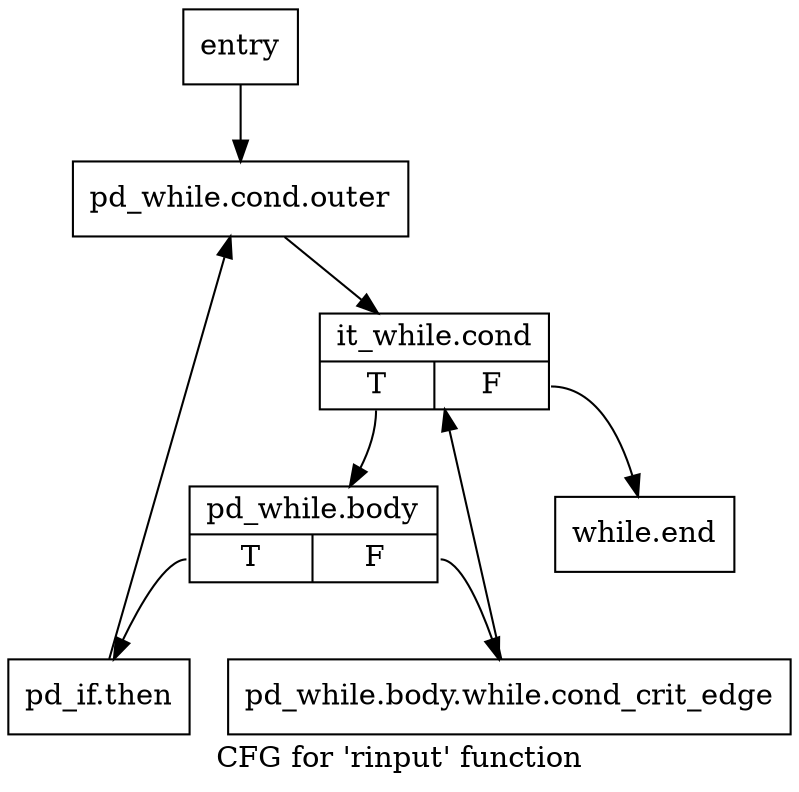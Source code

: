 digraph "CFG for 'rinput' function" {
	label="CFG for 'rinput' function";

	Node0xf57d80 [shape=record,label="{entry}"];
	Node0xf57d80 -> Node0xf60b90;
	Node0xf60b90 [shape=record,label="{pd_while.cond.outer}"];
	Node0xf60b90 -> Node0xf60be0;
	Node0xf60be0 [shape=record,label="{it_while.cond|{<s0>T|<s1>F}}"];
	Node0xf60be0:s0 -> Node0xf60c30;
	Node0xf60be0:s1 -> Node0xf60d20;
	Node0xf60c30 [shape=record,label="{pd_while.body|{<s0>T|<s1>F}}"];
	Node0xf60c30:s0 -> Node0xf60cd0;
	Node0xf60c30:s1 -> Node0xf60c80;
	Node0xf60c80 [shape=record,label="{pd_while.body.while.cond_crit_edge}"];
	Node0xf60c80 -> Node0xf60be0;
	Node0xf60cd0 [shape=record,label="{pd_if.then}"];
	Node0xf60cd0 -> Node0xf60b90;
	Node0xf60d20 [shape=record,label="{while.end}"];
}
